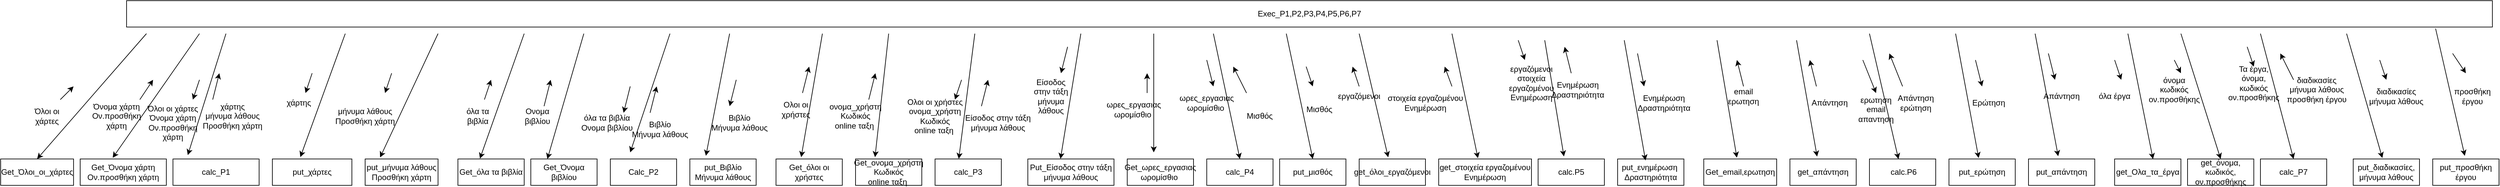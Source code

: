 <mxfile version="21.3.2" type="github">
  <diagram name="Σελίδα-1" id="3amP75kJeSOvBXIbC_eX">
    <mxGraphModel dx="857" dy="403" grid="1" gridSize="10" guides="1" tooltips="1" connect="1" arrows="1" fold="1" page="1" pageScale="1" pageWidth="3300" pageHeight="4681" math="0" shadow="0">
      <root>
        <mxCell id="0" />
        <mxCell id="1" parent="0" />
        <mxCell id="pmRhDcLN0mvBYwqN2G9U-1" value="Exec_P1,P2,P3,P4,P5,P6,P7" style="whiteSpace=wrap;html=1;align=center;" vertex="1" parent="1">
          <mxGeometry x="800" y="120" width="3570" height="40" as="geometry" />
        </mxCell>
        <mxCell id="pmRhDcLN0mvBYwqN2G9U-2" value="Get_Όλοι_οι_χάρτες" style="whiteSpace=wrap;html=1;align=center;" vertex="1" parent="1">
          <mxGeometry x="610" y="360" width="110" height="40" as="geometry" />
        </mxCell>
        <mxCell id="pmRhDcLN0mvBYwqN2G9U-3" value="" style="endArrow=classic;html=1;rounded=0;entryX=0.5;entryY=0;entryDx=0;entryDy=0;" edge="1" parent="1" target="pmRhDcLN0mvBYwqN2G9U-2">
          <mxGeometry width="50" height="50" relative="1" as="geometry">
            <mxPoint x="830" y="170" as="sourcePoint" />
            <mxPoint x="840" y="240" as="targetPoint" />
          </mxGeometry>
        </mxCell>
        <mxCell id="pmRhDcLN0mvBYwqN2G9U-4" value="Όλοι οι χάρτες" style="text;html=1;strokeColor=none;fillColor=none;align=center;verticalAlign=middle;whiteSpace=wrap;rounded=0;" vertex="1" parent="1">
          <mxGeometry x="650" y="280" width="60" height="30" as="geometry" />
        </mxCell>
        <mxCell id="pmRhDcLN0mvBYwqN2G9U-5" value="" style="endArrow=classic;html=1;rounded=0;" edge="1" parent="1">
          <mxGeometry width="50" height="50" relative="1" as="geometry">
            <mxPoint x="700" y="270" as="sourcePoint" />
            <mxPoint x="720" y="250" as="targetPoint" />
          </mxGeometry>
        </mxCell>
        <mxCell id="pmRhDcLN0mvBYwqN2G9U-6" value="Get_Όνομα χάρτη&lt;br&gt;Ον.προσθήκη χάρτη" style="whiteSpace=wrap;html=1;align=center;" vertex="1" parent="1">
          <mxGeometry x="730" y="360" width="130" height="40" as="geometry" />
        </mxCell>
        <mxCell id="pmRhDcLN0mvBYwqN2G9U-7" value="" style="endArrow=classic;html=1;rounded=0;entryX=0.377;entryY=-0.044;entryDx=0;entryDy=0;entryPerimeter=0;" edge="1" parent="1" target="pmRhDcLN0mvBYwqN2G9U-6">
          <mxGeometry width="50" height="50" relative="1" as="geometry">
            <mxPoint x="910" y="170" as="sourcePoint" />
            <mxPoint x="880" y="260" as="targetPoint" />
          </mxGeometry>
        </mxCell>
        <mxCell id="pmRhDcLN0mvBYwqN2G9U-8" value="" style="endArrow=classic;html=1;rounded=0;" edge="1" parent="1">
          <mxGeometry width="50" height="50" relative="1" as="geometry">
            <mxPoint x="820" y="270" as="sourcePoint" />
            <mxPoint x="840" y="240" as="targetPoint" />
          </mxGeometry>
        </mxCell>
        <mxCell id="pmRhDcLN0mvBYwqN2G9U-9" value="Όνομα χάρτη&lt;br&gt;Ον.προσθήκη χάρτη" style="text;html=1;strokeColor=none;fillColor=none;align=center;verticalAlign=middle;whiteSpace=wrap;rounded=0;" vertex="1" parent="1">
          <mxGeometry x="750" y="280" width="70" height="30" as="geometry" />
        </mxCell>
        <mxCell id="pmRhDcLN0mvBYwqN2G9U-10" value="calc_Ρ1" style="whiteSpace=wrap;html=1;align=center;" vertex="1" parent="1">
          <mxGeometry x="870" y="360" width="130" height="40" as="geometry" />
        </mxCell>
        <mxCell id="pmRhDcLN0mvBYwqN2G9U-11" value="" style="endArrow=classic;html=1;rounded=0;entryX=0.172;entryY=-0.148;entryDx=0;entryDy=0;entryPerimeter=0;" edge="1" parent="1" target="pmRhDcLN0mvBYwqN2G9U-10">
          <mxGeometry width="50" height="50" relative="1" as="geometry">
            <mxPoint x="950" y="170" as="sourcePoint" />
            <mxPoint x="980" y="260" as="targetPoint" />
          </mxGeometry>
        </mxCell>
        <mxCell id="pmRhDcLN0mvBYwqN2G9U-12" value="" style="endArrow=classic;html=1;rounded=0;" edge="1" parent="1">
          <mxGeometry width="50" height="50" relative="1" as="geometry">
            <mxPoint x="910" y="240" as="sourcePoint" />
            <mxPoint x="900" y="270" as="targetPoint" />
          </mxGeometry>
        </mxCell>
        <mxCell id="pmRhDcLN0mvBYwqN2G9U-13" value="Όλοι οι χάρτες&lt;br&gt;Όνομα χάρτη&lt;br&gt;Ον.προσθήκη χάρτη" style="text;html=1;strokeColor=none;fillColor=none;align=center;verticalAlign=middle;whiteSpace=wrap;rounded=0;" vertex="1" parent="1">
          <mxGeometry x="830" y="290" width="80" height="30" as="geometry" />
        </mxCell>
        <mxCell id="pmRhDcLN0mvBYwqN2G9U-15" value="" style="endArrow=classic;html=1;rounded=0;" edge="1" parent="1">
          <mxGeometry width="50" height="50" relative="1" as="geometry">
            <mxPoint x="930" y="270" as="sourcePoint" />
            <mxPoint x="940" y="230" as="targetPoint" />
          </mxGeometry>
        </mxCell>
        <mxCell id="pmRhDcLN0mvBYwqN2G9U-16" value="χάρτης&lt;br&gt;μήνυμα λάθους&lt;br&gt;Προσθήκη χάρτη" style="text;html=1;strokeColor=none;fillColor=none;align=center;verticalAlign=middle;whiteSpace=wrap;rounded=0;" vertex="1" parent="1">
          <mxGeometry x="910" y="280" width="100" height="30" as="geometry" />
        </mxCell>
        <mxCell id="pmRhDcLN0mvBYwqN2G9U-17" value="put_χάρτες" style="whiteSpace=wrap;html=1;align=center;" vertex="1" parent="1">
          <mxGeometry x="1020" y="360" width="120" height="40" as="geometry" />
        </mxCell>
        <mxCell id="pmRhDcLN0mvBYwqN2G9U-18" value="" style="endArrow=classic;html=1;rounded=0;entryX=0.352;entryY=-0.073;entryDx=0;entryDy=0;entryPerimeter=0;" edge="1" parent="1" target="pmRhDcLN0mvBYwqN2G9U-17">
          <mxGeometry width="50" height="50" relative="1" as="geometry">
            <mxPoint x="1130" y="170" as="sourcePoint" />
            <mxPoint x="1090" y="210" as="targetPoint" />
          </mxGeometry>
        </mxCell>
        <mxCell id="pmRhDcLN0mvBYwqN2G9U-19" value="" style="endArrow=classic;html=1;rounded=0;" edge="1" parent="1">
          <mxGeometry width="50" height="50" relative="1" as="geometry">
            <mxPoint x="1080" y="230" as="sourcePoint" />
            <mxPoint x="1070" y="260" as="targetPoint" />
          </mxGeometry>
        </mxCell>
        <mxCell id="pmRhDcLN0mvBYwqN2G9U-20" value="χάρτης" style="text;html=1;strokeColor=none;fillColor=none;align=center;verticalAlign=middle;whiteSpace=wrap;rounded=0;" vertex="1" parent="1">
          <mxGeometry x="1030" y="260" width="60" height="30" as="geometry" />
        </mxCell>
        <mxCell id="pmRhDcLN0mvBYwqN2G9U-21" value="" style="endArrow=classic;html=1;rounded=0;entryX=0.205;entryY=-0.058;entryDx=0;entryDy=0;entryPerimeter=0;" edge="1" parent="1" target="pmRhDcLN0mvBYwqN2G9U-22">
          <mxGeometry width="50" height="50" relative="1" as="geometry">
            <mxPoint x="1270" y="170" as="sourcePoint" />
            <mxPoint x="1170" y="350" as="targetPoint" />
          </mxGeometry>
        </mxCell>
        <mxCell id="pmRhDcLN0mvBYwqN2G9U-22" value="put_μήνυμα λάθους&lt;br&gt;Προσθήκη χάρτη" style="whiteSpace=wrap;html=1;align=center;" vertex="1" parent="1">
          <mxGeometry x="1160" y="360" width="110" height="40" as="geometry" />
        </mxCell>
        <mxCell id="pmRhDcLN0mvBYwqN2G9U-23" value="" style="endArrow=classic;html=1;rounded=0;" edge="1" parent="1">
          <mxGeometry width="50" height="50" relative="1" as="geometry">
            <mxPoint x="1200" y="230" as="sourcePoint" />
            <mxPoint x="1190" y="260" as="targetPoint" />
          </mxGeometry>
        </mxCell>
        <mxCell id="pmRhDcLN0mvBYwqN2G9U-24" value="μήνυμα λάθους&lt;br&gt;Προσθήκη χάρτη" style="text;html=1;strokeColor=none;fillColor=none;align=center;verticalAlign=middle;whiteSpace=wrap;rounded=0;" vertex="1" parent="1">
          <mxGeometry x="1110" y="280" width="100" height="30" as="geometry" />
        </mxCell>
        <mxCell id="pmRhDcLN0mvBYwqN2G9U-26" value="Get_όλα τα βιβλία" style="whiteSpace=wrap;html=1;align=center;" vertex="1" parent="1">
          <mxGeometry x="1300" y="360" width="100" height="40" as="geometry" />
        </mxCell>
        <mxCell id="pmRhDcLN0mvBYwqN2G9U-27" value="" style="endArrow=classic;html=1;rounded=0;entryX=0.332;entryY=-0.013;entryDx=0;entryDy=0;entryPerimeter=0;" edge="1" parent="1" target="pmRhDcLN0mvBYwqN2G9U-26">
          <mxGeometry width="50" height="50" relative="1" as="geometry">
            <mxPoint x="1400" y="170" as="sourcePoint" />
            <mxPoint x="1430" y="250" as="targetPoint" />
          </mxGeometry>
        </mxCell>
        <mxCell id="pmRhDcLN0mvBYwqN2G9U-28" value="" style="endArrow=classic;html=1;rounded=0;" edge="1" parent="1">
          <mxGeometry width="50" height="50" relative="1" as="geometry">
            <mxPoint x="1340" y="270" as="sourcePoint" />
            <mxPoint x="1350" y="240" as="targetPoint" />
          </mxGeometry>
        </mxCell>
        <mxCell id="pmRhDcLN0mvBYwqN2G9U-29" value="όλα τα βιβλία" style="text;html=1;strokeColor=none;fillColor=none;align=center;verticalAlign=middle;whiteSpace=wrap;rounded=0;" vertex="1" parent="1">
          <mxGeometry x="1300" y="280" width="60" height="30" as="geometry" />
        </mxCell>
        <mxCell id="pmRhDcLN0mvBYwqN2G9U-30" value="Get_Όνομα βιβλίου" style="whiteSpace=wrap;html=1;align=center;" vertex="1" parent="1">
          <mxGeometry x="1410" y="360" width="100" height="40" as="geometry" />
        </mxCell>
        <mxCell id="pmRhDcLN0mvBYwqN2G9U-31" value="" style="endArrow=classic;html=1;rounded=0;entryX=0.25;entryY=0;entryDx=0;entryDy=0;" edge="1" parent="1" target="pmRhDcLN0mvBYwqN2G9U-30">
          <mxGeometry width="50" height="50" relative="1" as="geometry">
            <mxPoint x="1490" y="170" as="sourcePoint" />
            <mxPoint x="1450" y="240" as="targetPoint" />
          </mxGeometry>
        </mxCell>
        <mxCell id="pmRhDcLN0mvBYwqN2G9U-33" value="" style="endArrow=classic;html=1;rounded=0;" edge="1" parent="1">
          <mxGeometry width="50" height="50" relative="1" as="geometry">
            <mxPoint x="1430" y="280" as="sourcePoint" />
            <mxPoint x="1440" y="240" as="targetPoint" />
          </mxGeometry>
        </mxCell>
        <mxCell id="pmRhDcLN0mvBYwqN2G9U-34" value="Ονομα βιβλίου" style="text;html=1;strokeColor=none;fillColor=none;align=center;verticalAlign=middle;whiteSpace=wrap;rounded=0;" vertex="1" parent="1">
          <mxGeometry x="1390" y="280" width="60" height="30" as="geometry" />
        </mxCell>
        <mxCell id="pmRhDcLN0mvBYwqN2G9U-35" value="Calc_Ρ2" style="whiteSpace=wrap;html=1;align=center;" vertex="1" parent="1">
          <mxGeometry x="1530" y="360" width="100" height="40" as="geometry" />
        </mxCell>
        <mxCell id="pmRhDcLN0mvBYwqN2G9U-36" value="" style="endArrow=classic;html=1;rounded=0;" edge="1" parent="1">
          <mxGeometry width="50" height="50" relative="1" as="geometry">
            <mxPoint x="1620" y="170" as="sourcePoint" />
            <mxPoint x="1560" y="350" as="targetPoint" />
            <Array as="points" />
          </mxGeometry>
        </mxCell>
        <mxCell id="pmRhDcLN0mvBYwqN2G9U-37" value="" style="endArrow=classic;html=1;rounded=0;" edge="1" parent="1">
          <mxGeometry width="50" height="50" relative="1" as="geometry">
            <mxPoint x="1560" y="250" as="sourcePoint" />
            <mxPoint x="1550" y="290" as="targetPoint" />
          </mxGeometry>
        </mxCell>
        <mxCell id="pmRhDcLN0mvBYwqN2G9U-38" value="όλα τα βιβλία&lt;br&gt;Ονομα βιβλίου" style="text;html=1;strokeColor=none;fillColor=none;align=center;verticalAlign=middle;whiteSpace=wrap;rounded=0;" vertex="1" parent="1">
          <mxGeometry x="1480" y="290" width="90" height="30" as="geometry" />
        </mxCell>
        <mxCell id="pmRhDcLN0mvBYwqN2G9U-39" value="" style="endArrow=classic;html=1;rounded=0;" edge="1" parent="1">
          <mxGeometry width="50" height="50" relative="1" as="geometry">
            <mxPoint x="1590" y="290" as="sourcePoint" />
            <mxPoint x="1600" y="250" as="targetPoint" />
          </mxGeometry>
        </mxCell>
        <mxCell id="pmRhDcLN0mvBYwqN2G9U-40" value="Βιβλίο&lt;br&gt;Μήνυμα λάθους" style="text;html=1;strokeColor=none;fillColor=none;align=center;verticalAlign=middle;whiteSpace=wrap;rounded=0;" vertex="1" parent="1">
          <mxGeometry x="1560" y="300" width="90" height="30" as="geometry" />
        </mxCell>
        <mxCell id="pmRhDcLN0mvBYwqN2G9U-42" value="put_Βιβλίο&lt;br&gt;Μήνυμα λάθους" style="whiteSpace=wrap;html=1;align=center;" vertex="1" parent="1">
          <mxGeometry x="1650" y="360" width="100" height="40" as="geometry" />
        </mxCell>
        <mxCell id="pmRhDcLN0mvBYwqN2G9U-43" value="" style="endArrow=classic;html=1;rounded=0;entryX=0.242;entryY=-0.121;entryDx=0;entryDy=0;entryPerimeter=0;" edge="1" parent="1" target="pmRhDcLN0mvBYwqN2G9U-42">
          <mxGeometry width="50" height="50" relative="1" as="geometry">
            <mxPoint x="1710" y="170" as="sourcePoint" />
            <mxPoint x="1730" y="250" as="targetPoint" />
          </mxGeometry>
        </mxCell>
        <mxCell id="pmRhDcLN0mvBYwqN2G9U-44" value="" style="endArrow=classic;html=1;rounded=0;" edge="1" parent="1">
          <mxGeometry width="50" height="50" relative="1" as="geometry">
            <mxPoint x="1720" y="240" as="sourcePoint" />
            <mxPoint x="1710" y="280" as="targetPoint" />
          </mxGeometry>
        </mxCell>
        <mxCell id="pmRhDcLN0mvBYwqN2G9U-45" value="Βιβλίο&lt;br&gt;Μήνυμα λάθους" style="text;html=1;strokeColor=none;fillColor=none;align=center;verticalAlign=middle;whiteSpace=wrap;rounded=0;" vertex="1" parent="1">
          <mxGeometry x="1680" y="290" width="90" height="30" as="geometry" />
        </mxCell>
        <mxCell id="pmRhDcLN0mvBYwqN2G9U-46" value="Get_όλοι οι χρήστες" style="whiteSpace=wrap;html=1;align=center;" vertex="1" parent="1">
          <mxGeometry x="1780" y="360" width="100" height="40" as="geometry" />
        </mxCell>
        <mxCell id="pmRhDcLN0mvBYwqN2G9U-47" value="" style="endArrow=classic;html=1;rounded=0;entryX=0.38;entryY=-0.07;entryDx=0;entryDy=0;entryPerimeter=0;" edge="1" parent="1" target="pmRhDcLN0mvBYwqN2G9U-46">
          <mxGeometry width="50" height="50" relative="1" as="geometry">
            <mxPoint x="1850" y="170" as="sourcePoint" />
            <mxPoint x="1850" y="270" as="targetPoint" />
          </mxGeometry>
        </mxCell>
        <mxCell id="pmRhDcLN0mvBYwqN2G9U-48" value="" style="endArrow=classic;html=1;rounded=0;" edge="1" parent="1">
          <mxGeometry width="50" height="50" relative="1" as="geometry">
            <mxPoint x="1820" y="260" as="sourcePoint" />
            <mxPoint x="1830" y="220" as="targetPoint" />
          </mxGeometry>
        </mxCell>
        <mxCell id="pmRhDcLN0mvBYwqN2G9U-49" value="Ολοι οι χρήστες" style="text;html=1;strokeColor=none;fillColor=none;align=center;verticalAlign=middle;whiteSpace=wrap;rounded=0;" vertex="1" parent="1">
          <mxGeometry x="1780" y="270" width="60" height="30" as="geometry" />
        </mxCell>
        <mxCell id="pmRhDcLN0mvBYwqN2G9U-50" value="Get_ονομα_χρήστη&lt;br&gt;Κωδικός&lt;br&gt;online ταξη&amp;nbsp;" style="whiteSpace=wrap;html=1;align=center;" vertex="1" parent="1">
          <mxGeometry x="1900" y="360" width="100" height="40" as="geometry" />
        </mxCell>
        <mxCell id="pmRhDcLN0mvBYwqN2G9U-51" value="" style="endArrow=classic;html=1;rounded=0;entryX=0.294;entryY=-0.07;entryDx=0;entryDy=0;entryPerimeter=0;" edge="1" parent="1" target="pmRhDcLN0mvBYwqN2G9U-50">
          <mxGeometry width="50" height="50" relative="1" as="geometry">
            <mxPoint x="1950" y="170" as="sourcePoint" />
            <mxPoint x="1940" y="250" as="targetPoint" />
          </mxGeometry>
        </mxCell>
        <mxCell id="pmRhDcLN0mvBYwqN2G9U-52" value="" style="endArrow=classic;html=1;rounded=0;" edge="1" parent="1">
          <mxGeometry width="50" height="50" relative="1" as="geometry">
            <mxPoint x="1920" y="270" as="sourcePoint" />
            <mxPoint x="1930" y="230" as="targetPoint" />
          </mxGeometry>
        </mxCell>
        <mxCell id="pmRhDcLN0mvBYwqN2G9U-53" value="ονομα_χρήστη&lt;br&gt;Κωδικός&lt;br&gt;online ταξη&amp;nbsp;" style="text;html=1;strokeColor=none;fillColor=none;align=center;verticalAlign=middle;whiteSpace=wrap;rounded=0;" vertex="1" parent="1">
          <mxGeometry x="1845" y="280" width="110" height="30" as="geometry" />
        </mxCell>
        <mxCell id="pmRhDcLN0mvBYwqN2G9U-54" value="calc_P3" style="whiteSpace=wrap;html=1;align=center;" vertex="1" parent="1">
          <mxGeometry x="2020" y="360" width="100" height="40" as="geometry" />
        </mxCell>
        <mxCell id="pmRhDcLN0mvBYwqN2G9U-55" value="" style="endArrow=classic;html=1;rounded=0;entryX=0.358;entryY=-0.005;entryDx=0;entryDy=0;entryPerimeter=0;" edge="1" parent="1" target="pmRhDcLN0mvBYwqN2G9U-54">
          <mxGeometry width="50" height="50" relative="1" as="geometry">
            <mxPoint x="2080" y="170" as="sourcePoint" />
            <mxPoint x="2060" y="260" as="targetPoint" />
          </mxGeometry>
        </mxCell>
        <mxCell id="pmRhDcLN0mvBYwqN2G9U-56" value="" style="endArrow=classic;html=1;rounded=0;" edge="1" parent="1">
          <mxGeometry width="50" height="50" relative="1" as="geometry">
            <mxPoint x="2060" y="240" as="sourcePoint" />
            <mxPoint x="2050" y="270" as="targetPoint" />
          </mxGeometry>
        </mxCell>
        <mxCell id="pmRhDcLN0mvBYwqN2G9U-57" value="Ολοι οι χρήστες&lt;br&gt;ονομα_χρήστη&lt;br&gt;Κωδικός&lt;br&gt;online ταξη&amp;nbsp;" style="text;html=1;strokeColor=none;fillColor=none;align=center;verticalAlign=middle;whiteSpace=wrap;rounded=0;" vertex="1" parent="1">
          <mxGeometry x="1970" y="280" width="100" height="30" as="geometry" />
        </mxCell>
        <mxCell id="pmRhDcLN0mvBYwqN2G9U-59" value="" style="endArrow=classic;html=1;rounded=0;" edge="1" parent="1">
          <mxGeometry width="50" height="50" relative="1" as="geometry">
            <mxPoint x="2090" y="280" as="sourcePoint" />
            <mxPoint x="2100" y="240" as="targetPoint" />
          </mxGeometry>
        </mxCell>
        <mxCell id="pmRhDcLN0mvBYwqN2G9U-60" value="Είσοδος στην τάξη&lt;br&gt;μήνυμα λάθους" style="text;html=1;strokeColor=none;fillColor=none;align=center;verticalAlign=middle;whiteSpace=wrap;rounded=0;" vertex="1" parent="1">
          <mxGeometry x="2060" y="290" width="110" height="30" as="geometry" />
        </mxCell>
        <mxCell id="pmRhDcLN0mvBYwqN2G9U-61" value="Put_Είσοδος στην τάξη&lt;br&gt;μήνυμα λάθους" style="whiteSpace=wrap;html=1;align=center;" vertex="1" parent="1">
          <mxGeometry x="2160" y="360" width="130" height="40" as="geometry" />
        </mxCell>
        <mxCell id="pmRhDcLN0mvBYwqN2G9U-62" value="" style="endArrow=classic;html=1;rounded=0;entryX=0.379;entryY=-0.005;entryDx=0;entryDy=0;entryPerimeter=0;" edge="1" parent="1" target="pmRhDcLN0mvBYwqN2G9U-61">
          <mxGeometry width="50" height="50" relative="1" as="geometry">
            <mxPoint x="2240" y="170" as="sourcePoint" />
            <mxPoint x="2230" y="260" as="targetPoint" />
          </mxGeometry>
        </mxCell>
        <mxCell id="pmRhDcLN0mvBYwqN2G9U-63" value="" style="endArrow=classic;html=1;rounded=0;" edge="1" parent="1">
          <mxGeometry width="50" height="50" relative="1" as="geometry">
            <mxPoint x="2220" y="190" as="sourcePoint" />
            <mxPoint x="2210" y="230" as="targetPoint" />
          </mxGeometry>
        </mxCell>
        <mxCell id="pmRhDcLN0mvBYwqN2G9U-64" value="Είσοδος στην τάξη&lt;br&gt;μήνυμα λάθους" style="text;html=1;strokeColor=none;fillColor=none;align=center;verticalAlign=middle;whiteSpace=wrap;rounded=0;" vertex="1" parent="1">
          <mxGeometry x="2160" y="250" width="70" height="30" as="geometry" />
        </mxCell>
        <mxCell id="pmRhDcLN0mvBYwqN2G9U-65" value="Get_ωρες_εργασιας&lt;br&gt;ωρομίσθιο&amp;nbsp;" style="whiteSpace=wrap;html=1;align=center;" vertex="1" parent="1">
          <mxGeometry x="2310" y="360" width="100" height="40" as="geometry" />
        </mxCell>
        <mxCell id="pmRhDcLN0mvBYwqN2G9U-66" value="" style="endArrow=classic;html=1;rounded=0;" edge="1" parent="1">
          <mxGeometry width="50" height="50" relative="1" as="geometry">
            <mxPoint x="2350" y="170" as="sourcePoint" />
            <mxPoint x="2350" y="350" as="targetPoint" />
          </mxGeometry>
        </mxCell>
        <mxCell id="pmRhDcLN0mvBYwqN2G9U-67" value="" style="endArrow=classic;html=1;rounded=0;" edge="1" parent="1">
          <mxGeometry width="50" height="50" relative="1" as="geometry">
            <mxPoint x="2340" y="260" as="sourcePoint" />
            <mxPoint x="2340" y="230" as="targetPoint" />
          </mxGeometry>
        </mxCell>
        <mxCell id="pmRhDcLN0mvBYwqN2G9U-68" value="ωρες_εργασιας&lt;br&gt;ωρομίσθιο&amp;nbsp;" style="text;html=1;strokeColor=none;fillColor=none;align=center;verticalAlign=middle;whiteSpace=wrap;rounded=0;" vertex="1" parent="1">
          <mxGeometry x="2290" y="270" width="60" height="30" as="geometry" />
        </mxCell>
        <mxCell id="pmRhDcLN0mvBYwqN2G9U-69" value="calc_P4" style="whiteSpace=wrap;html=1;align=center;" vertex="1" parent="1">
          <mxGeometry x="2430" y="360" width="100" height="40" as="geometry" />
        </mxCell>
        <mxCell id="pmRhDcLN0mvBYwqN2G9U-70" value="" style="endArrow=classic;html=1;rounded=0;entryX=0.5;entryY=0;entryDx=0;entryDy=0;" edge="1" parent="1" target="pmRhDcLN0mvBYwqN2G9U-69">
          <mxGeometry width="50" height="50" relative="1" as="geometry">
            <mxPoint x="2440" y="170" as="sourcePoint" />
            <mxPoint x="2470" y="230" as="targetPoint" />
          </mxGeometry>
        </mxCell>
        <mxCell id="pmRhDcLN0mvBYwqN2G9U-71" value="" style="endArrow=classic;html=1;rounded=0;" edge="1" parent="1">
          <mxGeometry width="50" height="50" relative="1" as="geometry">
            <mxPoint x="2430" y="210" as="sourcePoint" />
            <mxPoint x="2440" y="250" as="targetPoint" />
          </mxGeometry>
        </mxCell>
        <mxCell id="pmRhDcLN0mvBYwqN2G9U-72" value="ωρες_εργασιας&lt;br&gt;ωρομίσθιο&amp;nbsp;" style="text;html=1;strokeColor=none;fillColor=none;align=center;verticalAlign=middle;whiteSpace=wrap;rounded=0;" vertex="1" parent="1">
          <mxGeometry x="2400" y="260" width="60" height="30" as="geometry" />
        </mxCell>
        <mxCell id="pmRhDcLN0mvBYwqN2G9U-73" value="" style="endArrow=classic;html=1;rounded=0;" edge="1" parent="1">
          <mxGeometry width="50" height="50" relative="1" as="geometry">
            <mxPoint x="2490" y="260" as="sourcePoint" />
            <mxPoint x="2470" y="220" as="targetPoint" />
          </mxGeometry>
        </mxCell>
        <mxCell id="pmRhDcLN0mvBYwqN2G9U-74" value="Μισθός" style="text;html=1;strokeColor=none;fillColor=none;align=center;verticalAlign=middle;whiteSpace=wrap;rounded=0;" vertex="1" parent="1">
          <mxGeometry x="2480" y="280" width="60" height="30" as="geometry" />
        </mxCell>
        <mxCell id="pmRhDcLN0mvBYwqN2G9U-75" value="put_μισθός" style="whiteSpace=wrap;html=1;align=center;" vertex="1" parent="1">
          <mxGeometry x="2540" y="360" width="100" height="40" as="geometry" />
        </mxCell>
        <mxCell id="pmRhDcLN0mvBYwqN2G9U-76" value="" style="endArrow=classic;html=1;rounded=0;entryX=0.5;entryY=0;entryDx=0;entryDy=0;" edge="1" parent="1" target="pmRhDcLN0mvBYwqN2G9U-75">
          <mxGeometry width="50" height="50" relative="1" as="geometry">
            <mxPoint x="2550" y="170" as="sourcePoint" />
            <mxPoint x="2610" y="270" as="targetPoint" />
          </mxGeometry>
        </mxCell>
        <mxCell id="pmRhDcLN0mvBYwqN2G9U-77" value="" style="endArrow=classic;html=1;rounded=0;" edge="1" parent="1">
          <mxGeometry width="50" height="50" relative="1" as="geometry">
            <mxPoint x="2580" y="220" as="sourcePoint" />
            <mxPoint x="2590" y="250" as="targetPoint" />
          </mxGeometry>
        </mxCell>
        <mxCell id="pmRhDcLN0mvBYwqN2G9U-80" value="Μισθός" style="text;html=1;strokeColor=none;fillColor=none;align=center;verticalAlign=middle;whiteSpace=wrap;rounded=0;" vertex="1" parent="1">
          <mxGeometry x="2570" y="270" width="60" height="30" as="geometry" />
        </mxCell>
        <mxCell id="pmRhDcLN0mvBYwqN2G9U-81" value="get_όλοι_εργαζόμενοι&lt;br&gt;" style="whiteSpace=wrap;html=1;align=center;" vertex="1" parent="1">
          <mxGeometry x="2660" y="360" width="100" height="40" as="geometry" />
        </mxCell>
        <mxCell id="pmRhDcLN0mvBYwqN2G9U-82" value="" style="endArrow=classic;html=1;rounded=0;entryX=0.438;entryY=-0.064;entryDx=0;entryDy=0;entryPerimeter=0;" edge="1" parent="1" target="pmRhDcLN0mvBYwqN2G9U-81">
          <mxGeometry width="50" height="50" relative="1" as="geometry">
            <mxPoint x="2660" y="170" as="sourcePoint" />
            <mxPoint x="2740" y="270" as="targetPoint" />
          </mxGeometry>
        </mxCell>
        <mxCell id="pmRhDcLN0mvBYwqN2G9U-83" value="" style="endArrow=classic;html=1;rounded=0;" edge="1" parent="1">
          <mxGeometry width="50" height="50" relative="1" as="geometry">
            <mxPoint x="2660" y="250" as="sourcePoint" />
            <mxPoint x="2650" y="220" as="targetPoint" />
          </mxGeometry>
        </mxCell>
        <mxCell id="pmRhDcLN0mvBYwqN2G9U-84" value="εργαζόμενοι" style="text;html=1;strokeColor=none;fillColor=none;align=center;verticalAlign=middle;whiteSpace=wrap;rounded=0;" vertex="1" parent="1">
          <mxGeometry x="2630" y="250" width="60" height="30" as="geometry" />
        </mxCell>
        <mxCell id="pmRhDcLN0mvBYwqN2G9U-85" value="get_στοιχεία εργαζομένου&lt;br&gt;Ενημέρωση" style="whiteSpace=wrap;html=1;align=center;" vertex="1" parent="1">
          <mxGeometry x="2780" y="360" width="140" height="40" as="geometry" />
        </mxCell>
        <mxCell id="pmRhDcLN0mvBYwqN2G9U-86" value="" style="endArrow=classic;html=1;rounded=0;entryX=0.423;entryY=-0.03;entryDx=0;entryDy=0;entryPerimeter=0;" edge="1" parent="1" target="pmRhDcLN0mvBYwqN2G9U-85">
          <mxGeometry width="50" height="50" relative="1" as="geometry">
            <mxPoint x="2800" y="170" as="sourcePoint" />
            <mxPoint x="2840" y="250" as="targetPoint" />
          </mxGeometry>
        </mxCell>
        <mxCell id="pmRhDcLN0mvBYwqN2G9U-87" value="" style="endArrow=classic;html=1;rounded=0;" edge="1" parent="1">
          <mxGeometry width="50" height="50" relative="1" as="geometry">
            <mxPoint x="2800" y="250" as="sourcePoint" />
            <mxPoint x="2789" y="220" as="targetPoint" />
          </mxGeometry>
        </mxCell>
        <mxCell id="pmRhDcLN0mvBYwqN2G9U-89" value="στοιχεία εργαζομένου&lt;br&gt;Ενημέρωση" style="text;html=1;strokeColor=none;fillColor=none;align=center;verticalAlign=middle;whiteSpace=wrap;rounded=0;" vertex="1" parent="1">
          <mxGeometry x="2700" y="260" width="120" height="30" as="geometry" />
        </mxCell>
        <mxCell id="pmRhDcLN0mvBYwqN2G9U-90" value="calc.P5" style="whiteSpace=wrap;html=1;align=center;" vertex="1" parent="1">
          <mxGeometry x="2930" y="360" width="100" height="40" as="geometry" />
        </mxCell>
        <mxCell id="pmRhDcLN0mvBYwqN2G9U-91" value="" style="endArrow=classic;html=1;rounded=0;entryX=0.39;entryY=-0.096;entryDx=0;entryDy=0;entryPerimeter=0;" edge="1" parent="1" target="pmRhDcLN0mvBYwqN2G9U-90">
          <mxGeometry width="50" height="50" relative="1" as="geometry">
            <mxPoint x="2940" y="180" as="sourcePoint" />
            <mxPoint x="2970" y="260" as="targetPoint" />
          </mxGeometry>
        </mxCell>
        <mxCell id="pmRhDcLN0mvBYwqN2G9U-92" value="εργαζόμενοι&lt;br&gt;στοιχεία εργαζομένου&lt;br&gt;Ενημέρωση" style="text;html=1;strokeColor=none;fillColor=none;align=center;verticalAlign=middle;whiteSpace=wrap;rounded=0;" vertex="1" parent="1">
          <mxGeometry x="2890" y="230" width="60" height="30" as="geometry" />
        </mxCell>
        <mxCell id="pmRhDcLN0mvBYwqN2G9U-93" value="" style="endArrow=classic;html=1;rounded=0;" edge="1" parent="1">
          <mxGeometry width="50" height="50" relative="1" as="geometry">
            <mxPoint x="2900" y="180" as="sourcePoint" />
            <mxPoint x="2910" y="210" as="targetPoint" />
          </mxGeometry>
        </mxCell>
        <mxCell id="pmRhDcLN0mvBYwqN2G9U-94" value="" style="endArrow=classic;html=1;rounded=0;" edge="1" parent="1">
          <mxGeometry width="50" height="50" relative="1" as="geometry">
            <mxPoint x="2980" y="230" as="sourcePoint" />
            <mxPoint x="2970" y="190" as="targetPoint" />
          </mxGeometry>
        </mxCell>
        <mxCell id="pmRhDcLN0mvBYwqN2G9U-95" value="Ενημέρωση&lt;br&gt;Δραστηριότητα" style="text;html=1;strokeColor=none;fillColor=none;align=center;verticalAlign=middle;whiteSpace=wrap;rounded=0;" vertex="1" parent="1">
          <mxGeometry x="2960" y="240" width="60" height="30" as="geometry" />
        </mxCell>
        <mxCell id="pmRhDcLN0mvBYwqN2G9U-96" value="put_ενημέρωση&amp;nbsp;&lt;br&gt;Δραστηριότητα" style="whiteSpace=wrap;html=1;align=center;" vertex="1" parent="1">
          <mxGeometry x="3050" y="360" width="100" height="40" as="geometry" />
        </mxCell>
        <mxCell id="pmRhDcLN0mvBYwqN2G9U-97" value="" style="endArrow=classic;html=1;rounded=0;entryX=0.421;entryY=0.057;entryDx=0;entryDy=0;entryPerimeter=0;" edge="1" parent="1" target="pmRhDcLN0mvBYwqN2G9U-96">
          <mxGeometry width="50" height="50" relative="1" as="geometry">
            <mxPoint x="3060" y="180" as="sourcePoint" />
            <mxPoint x="3120" y="280" as="targetPoint" />
          </mxGeometry>
        </mxCell>
        <mxCell id="pmRhDcLN0mvBYwqN2G9U-98" value="" style="endArrow=classic;html=1;rounded=0;" edge="1" parent="1">
          <mxGeometry width="50" height="50" relative="1" as="geometry">
            <mxPoint x="3080" y="200" as="sourcePoint" />
            <mxPoint x="3090" y="250" as="targetPoint" />
          </mxGeometry>
        </mxCell>
        <mxCell id="pmRhDcLN0mvBYwqN2G9U-99" value="Ενημέρωση&lt;br&gt;Δραστηριότητα" style="text;html=1;strokeColor=none;fillColor=none;align=center;verticalAlign=middle;whiteSpace=wrap;rounded=0;" vertex="1" parent="1">
          <mxGeometry x="3090" y="260" width="60" height="30" as="geometry" />
        </mxCell>
        <mxCell id="pmRhDcLN0mvBYwqN2G9U-100" value="Get_email,ερωτηση" style="whiteSpace=wrap;html=1;align=center;" vertex="1" parent="1">
          <mxGeometry x="3180" y="360" width="110" height="40" as="geometry" />
        </mxCell>
        <mxCell id="pmRhDcLN0mvBYwqN2G9U-101" value="" style="endArrow=classic;html=1;rounded=0;entryX=0.454;entryY=-0.05;entryDx=0;entryDy=0;entryPerimeter=0;" edge="1" parent="1" target="pmRhDcLN0mvBYwqN2G9U-100">
          <mxGeometry width="50" height="50" relative="1" as="geometry">
            <mxPoint x="3200" y="180" as="sourcePoint" />
            <mxPoint x="3270" y="270" as="targetPoint" />
          </mxGeometry>
        </mxCell>
        <mxCell id="pmRhDcLN0mvBYwqN2G9U-102" value="" style="endArrow=classic;html=1;rounded=0;exitX=0.5;exitY=0;exitDx=0;exitDy=0;" edge="1" parent="1" source="pmRhDcLN0mvBYwqN2G9U-103">
          <mxGeometry width="50" height="50" relative="1" as="geometry">
            <mxPoint x="3260" y="230" as="sourcePoint" />
            <mxPoint x="3230" y="210" as="targetPoint" />
          </mxGeometry>
        </mxCell>
        <mxCell id="pmRhDcLN0mvBYwqN2G9U-103" value="email&lt;br&gt;ερωτηση" style="text;html=1;strokeColor=none;fillColor=none;align=center;verticalAlign=middle;whiteSpace=wrap;rounded=0;" vertex="1" parent="1">
          <mxGeometry x="3210" y="250" width="60" height="30" as="geometry" />
        </mxCell>
        <mxCell id="pmRhDcLN0mvBYwqN2G9U-104" value="get_απάντηση" style="whiteSpace=wrap;html=1;align=center;" vertex="1" parent="1">
          <mxGeometry x="3310" y="360" width="100" height="40" as="geometry" />
        </mxCell>
        <mxCell id="pmRhDcLN0mvBYwqN2G9U-105" value="" style="endArrow=classic;html=1;rounded=0;entryX=0.41;entryY=-0.091;entryDx=0;entryDy=0;entryPerimeter=0;" edge="1" parent="1" target="pmRhDcLN0mvBYwqN2G9U-104">
          <mxGeometry width="50" height="50" relative="1" as="geometry">
            <mxPoint x="3320" y="180" as="sourcePoint" />
            <mxPoint x="3370" y="290" as="targetPoint" />
          </mxGeometry>
        </mxCell>
        <mxCell id="pmRhDcLN0mvBYwqN2G9U-106" value="" style="endArrow=classic;html=1;rounded=0;" edge="1" parent="1">
          <mxGeometry width="50" height="50" relative="1" as="geometry">
            <mxPoint x="3350" y="250" as="sourcePoint" />
            <mxPoint x="3340" y="210" as="targetPoint" />
          </mxGeometry>
        </mxCell>
        <mxCell id="pmRhDcLN0mvBYwqN2G9U-107" value="Απάντηση" style="text;html=1;strokeColor=none;fillColor=none;align=center;verticalAlign=middle;whiteSpace=wrap;rounded=0;" vertex="1" parent="1">
          <mxGeometry x="3340" y="260" width="60" height="30" as="geometry" />
        </mxCell>
        <mxCell id="pmRhDcLN0mvBYwqN2G9U-108" value="&amp;nbsp;calc.Ρ6" style="whiteSpace=wrap;html=1;align=center;" vertex="1" parent="1">
          <mxGeometry x="3430" y="360" width="100" height="40" as="geometry" />
        </mxCell>
        <mxCell id="pmRhDcLN0mvBYwqN2G9U-109" value="" style="endArrow=classic;html=1;rounded=0;entryX=0.438;entryY=0.005;entryDx=0;entryDy=0;entryPerimeter=0;" edge="1" parent="1" target="pmRhDcLN0mvBYwqN2G9U-108">
          <mxGeometry width="50" height="50" relative="1" as="geometry">
            <mxPoint x="3430" y="170" as="sourcePoint" />
            <mxPoint x="3460" y="250" as="targetPoint" />
          </mxGeometry>
        </mxCell>
        <mxCell id="pmRhDcLN0mvBYwqN2G9U-110" value="" style="endArrow=classic;html=1;rounded=0;" edge="1" parent="1">
          <mxGeometry width="50" height="50" relative="1" as="geometry">
            <mxPoint x="3420" y="210" as="sourcePoint" />
            <mxPoint x="3440" y="260" as="targetPoint" />
          </mxGeometry>
        </mxCell>
        <mxCell id="pmRhDcLN0mvBYwqN2G9U-111" value="ερωτηση&lt;br&gt;email&lt;br&gt;απαντηση" style="text;html=1;strokeColor=none;fillColor=none;align=center;verticalAlign=middle;whiteSpace=wrap;rounded=0;" vertex="1" parent="1">
          <mxGeometry x="3410" y="270" width="60" height="30" as="geometry" />
        </mxCell>
        <mxCell id="pmRhDcLN0mvBYwqN2G9U-112" value="" style="endArrow=classic;html=1;rounded=0;" edge="1" parent="1">
          <mxGeometry width="50" height="50" relative="1" as="geometry">
            <mxPoint x="3480" y="250" as="sourcePoint" />
            <mxPoint x="3460" y="200" as="targetPoint" />
          </mxGeometry>
        </mxCell>
        <mxCell id="pmRhDcLN0mvBYwqN2G9U-113" value="Απάντηση&lt;br&gt;ερώτηση" style="text;html=1;strokeColor=none;fillColor=none;align=center;verticalAlign=middle;whiteSpace=wrap;rounded=0;" vertex="1" parent="1">
          <mxGeometry x="3470" y="260" width="60" height="30" as="geometry" />
        </mxCell>
        <mxCell id="pmRhDcLN0mvBYwqN2G9U-114" value="put_ερώτηση" style="whiteSpace=wrap;html=1;align=center;" vertex="1" parent="1">
          <mxGeometry x="3550" y="360" width="100" height="40" as="geometry" />
        </mxCell>
        <mxCell id="pmRhDcLN0mvBYwqN2G9U-115" value="" style="endArrow=classic;html=1;rounded=0;entryX=0.448;entryY=-0.036;entryDx=0;entryDy=0;entryPerimeter=0;" edge="1" parent="1" target="pmRhDcLN0mvBYwqN2G9U-114">
          <mxGeometry width="50" height="50" relative="1" as="geometry">
            <mxPoint x="3560" y="170" as="sourcePoint" />
            <mxPoint x="3600" y="250" as="targetPoint" />
          </mxGeometry>
        </mxCell>
        <mxCell id="pmRhDcLN0mvBYwqN2G9U-116" value="" style="endArrow=classic;html=1;rounded=0;" edge="1" parent="1">
          <mxGeometry width="50" height="50" relative="1" as="geometry">
            <mxPoint x="3590" y="210" as="sourcePoint" />
            <mxPoint x="3600" y="250" as="targetPoint" />
          </mxGeometry>
        </mxCell>
        <mxCell id="pmRhDcLN0mvBYwqN2G9U-117" value="Ερώτηση" style="text;html=1;strokeColor=none;fillColor=none;align=center;verticalAlign=middle;whiteSpace=wrap;rounded=0;" vertex="1" parent="1">
          <mxGeometry x="3580" y="260" width="60" height="30" as="geometry" />
        </mxCell>
        <mxCell id="pmRhDcLN0mvBYwqN2G9U-119" value="put_απάντηση" style="whiteSpace=wrap;html=1;align=center;" vertex="1" parent="1">
          <mxGeometry x="3670" y="360" width="100" height="40" as="geometry" />
        </mxCell>
        <mxCell id="pmRhDcLN0mvBYwqN2G9U-120" value="" style="endArrow=classic;html=1;rounded=0;entryX=0.448;entryY=-0.105;entryDx=0;entryDy=0;entryPerimeter=0;" edge="1" parent="1" target="pmRhDcLN0mvBYwqN2G9U-119">
          <mxGeometry width="50" height="50" relative="1" as="geometry">
            <mxPoint x="3680" y="170" as="sourcePoint" />
            <mxPoint x="3750" y="220" as="targetPoint" />
          </mxGeometry>
        </mxCell>
        <mxCell id="pmRhDcLN0mvBYwqN2G9U-121" value="" style="endArrow=classic;html=1;rounded=0;" edge="1" parent="1">
          <mxGeometry width="50" height="50" relative="1" as="geometry">
            <mxPoint x="3700" y="200" as="sourcePoint" />
            <mxPoint x="3710" y="240" as="targetPoint" />
          </mxGeometry>
        </mxCell>
        <mxCell id="pmRhDcLN0mvBYwqN2G9U-122" value="Απάντηση" style="text;html=1;strokeColor=none;fillColor=none;align=center;verticalAlign=middle;whiteSpace=wrap;rounded=0;" vertex="1" parent="1">
          <mxGeometry x="3690" y="250" width="60" height="30" as="geometry" />
        </mxCell>
        <mxCell id="pmRhDcLN0mvBYwqN2G9U-123" value="get_Ολα_τα_έργα" style="whiteSpace=wrap;html=1;align=center;" vertex="1" parent="1">
          <mxGeometry x="3800" y="360" width="100" height="40" as="geometry" />
        </mxCell>
        <mxCell id="pmRhDcLN0mvBYwqN2G9U-124" value="" style="endArrow=classic;html=1;rounded=0;entryX=0.579;entryY=0.005;entryDx=0;entryDy=0;entryPerimeter=0;" edge="1" parent="1" target="pmRhDcLN0mvBYwqN2G9U-123">
          <mxGeometry width="50" height="50" relative="1" as="geometry">
            <mxPoint x="3820" y="170" as="sourcePoint" />
            <mxPoint x="3820" y="260" as="targetPoint" />
          </mxGeometry>
        </mxCell>
        <mxCell id="pmRhDcLN0mvBYwqN2G9U-125" value="όλα έργα" style="text;html=1;strokeColor=none;fillColor=none;align=center;verticalAlign=middle;whiteSpace=wrap;rounded=0;" vertex="1" parent="1">
          <mxGeometry x="3770" y="250" width="60" height="30" as="geometry" />
        </mxCell>
        <mxCell id="pmRhDcLN0mvBYwqN2G9U-126" value="" style="endArrow=classic;html=1;rounded=0;" edge="1" parent="1">
          <mxGeometry width="50" height="50" relative="1" as="geometry">
            <mxPoint x="3800" y="210" as="sourcePoint" />
            <mxPoint x="3810" y="240" as="targetPoint" />
          </mxGeometry>
        </mxCell>
        <mxCell id="pmRhDcLN0mvBYwqN2G9U-127" value="get_όνομα,&lt;br&gt;κωδικός,&lt;br&gt;ον.προσθήκης" style="whiteSpace=wrap;html=1;align=center;" vertex="1" parent="1">
          <mxGeometry x="3910" y="360" width="100" height="40" as="geometry" />
        </mxCell>
        <mxCell id="pmRhDcLN0mvBYwqN2G9U-128" value="" style="endArrow=classic;html=1;rounded=0;entryX=0.5;entryY=0;entryDx=0;entryDy=0;" edge="1" parent="1" target="pmRhDcLN0mvBYwqN2G9U-127">
          <mxGeometry width="50" height="50" relative="1" as="geometry">
            <mxPoint x="3900" y="170" as="sourcePoint" />
            <mxPoint x="3960" y="270" as="targetPoint" />
          </mxGeometry>
        </mxCell>
        <mxCell id="pmRhDcLN0mvBYwqN2G9U-129" value="" style="endArrow=classic;html=1;rounded=0;" edge="1" parent="1">
          <mxGeometry width="50" height="50" relative="1" as="geometry">
            <mxPoint x="3890" y="210" as="sourcePoint" />
            <mxPoint x="3900" y="230" as="targetPoint" />
          </mxGeometry>
        </mxCell>
        <mxCell id="pmRhDcLN0mvBYwqN2G9U-130" value="όνομα&lt;br&gt;κωδικός&lt;br&gt;ον.προσθήκης" style="text;html=1;strokeColor=none;fillColor=none;align=center;verticalAlign=middle;whiteSpace=wrap;rounded=0;" vertex="1" parent="1">
          <mxGeometry x="3860" y="240" width="60" height="30" as="geometry" />
        </mxCell>
        <mxCell id="pmRhDcLN0mvBYwqN2G9U-131" value="calc_P7" style="whiteSpace=wrap;html=1;align=center;" vertex="1" parent="1">
          <mxGeometry x="4020" y="360" width="100" height="40" as="geometry" />
        </mxCell>
        <mxCell id="pmRhDcLN0mvBYwqN2G9U-132" value="" style="endArrow=classic;html=1;rounded=0;" edge="1" parent="1">
          <mxGeometry width="50" height="50" relative="1" as="geometry">
            <mxPoint x="4020" y="170" as="sourcePoint" />
            <mxPoint x="4070" y="360" as="targetPoint" />
          </mxGeometry>
        </mxCell>
        <mxCell id="pmRhDcLN0mvBYwqN2G9U-133" value="" style="endArrow=classic;html=1;rounded=0;" edge="1" parent="1">
          <mxGeometry width="50" height="50" relative="1" as="geometry">
            <mxPoint x="4000" y="190" as="sourcePoint" />
            <mxPoint x="4010" y="220" as="targetPoint" />
          </mxGeometry>
        </mxCell>
        <mxCell id="pmRhDcLN0mvBYwqN2G9U-134" value="Τα έργα,&lt;br&gt;όνομα,&lt;br&gt;κωδικός&lt;br&gt;ον.προσθήκης" style="text;html=1;strokeColor=none;fillColor=none;align=center;verticalAlign=middle;whiteSpace=wrap;rounded=0;" vertex="1" parent="1">
          <mxGeometry x="3980" y="230" width="60" height="30" as="geometry" />
        </mxCell>
        <mxCell id="pmRhDcLN0mvBYwqN2G9U-135" value="" style="endArrow=classic;html=1;rounded=0;" edge="1" parent="1">
          <mxGeometry width="50" height="50" relative="1" as="geometry">
            <mxPoint x="4070" y="240" as="sourcePoint" />
            <mxPoint x="4050" y="200" as="targetPoint" />
          </mxGeometry>
        </mxCell>
        <mxCell id="pmRhDcLN0mvBYwqN2G9U-136" value="διαδικασίες&lt;br&gt;μήνυμα λάθους&lt;br&gt;προσθήκη έργου" style="text;html=1;strokeColor=none;fillColor=none;align=center;verticalAlign=middle;whiteSpace=wrap;rounded=0;" vertex="1" parent="1">
          <mxGeometry x="4050" y="240" width="110" height="30" as="geometry" />
        </mxCell>
        <mxCell id="pmRhDcLN0mvBYwqN2G9U-138" value="put_διαδικασίες,&lt;br&gt;μήνυμα λάθους" style="whiteSpace=wrap;html=1;align=center;" vertex="1" parent="1">
          <mxGeometry x="4160" y="360" width="100" height="40" as="geometry" />
        </mxCell>
        <mxCell id="pmRhDcLN0mvBYwqN2G9U-139" value="" style="endArrow=classic;html=1;rounded=0;entryX=0.44;entryY=-0.036;entryDx=0;entryDy=0;entryPerimeter=0;" edge="1" parent="1" target="pmRhDcLN0mvBYwqN2G9U-138">
          <mxGeometry width="50" height="50" relative="1" as="geometry">
            <mxPoint x="4150" y="170" as="sourcePoint" />
            <mxPoint x="4250" y="300" as="targetPoint" />
          </mxGeometry>
        </mxCell>
        <mxCell id="pmRhDcLN0mvBYwqN2G9U-140" value="διαδικασίες&lt;br&gt;μήνυμα λάθους" style="text;html=1;strokeColor=none;fillColor=none;align=center;verticalAlign=middle;whiteSpace=wrap;rounded=0;" vertex="1" parent="1">
          <mxGeometry x="4180" y="250" width="90" height="30" as="geometry" />
        </mxCell>
        <mxCell id="pmRhDcLN0mvBYwqN2G9U-141" value="" style="endArrow=classic;html=1;rounded=0;" edge="1" parent="1">
          <mxGeometry width="50" height="50" relative="1" as="geometry">
            <mxPoint x="4200" y="210" as="sourcePoint" />
            <mxPoint x="4210" y="240" as="targetPoint" />
          </mxGeometry>
        </mxCell>
        <mxCell id="pmRhDcLN0mvBYwqN2G9U-142" value="put_προσθήκη έργου" style="whiteSpace=wrap;html=1;align=center;" vertex="1" parent="1">
          <mxGeometry x="4280" y="360" width="100" height="40" as="geometry" />
        </mxCell>
        <mxCell id="pmRhDcLN0mvBYwqN2G9U-143" value="" style="endArrow=classic;html=1;rounded=0;exitX=0.976;exitY=1.058;exitDx=0;exitDy=0;exitPerimeter=0;entryX=0.484;entryY=-0.119;entryDx=0;entryDy=0;entryPerimeter=0;" edge="1" parent="1" source="pmRhDcLN0mvBYwqN2G9U-1" target="pmRhDcLN0mvBYwqN2G9U-142">
          <mxGeometry width="50" height="50" relative="1" as="geometry">
            <mxPoint x="4310" y="290" as="sourcePoint" />
            <mxPoint x="4360" y="240" as="targetPoint" />
          </mxGeometry>
        </mxCell>
        <mxCell id="pmRhDcLN0mvBYwqN2G9U-144" value="προσθήκη έργου" style="text;html=1;strokeColor=none;fillColor=none;align=center;verticalAlign=middle;whiteSpace=wrap;rounded=0;" vertex="1" parent="1">
          <mxGeometry x="4310" y="250" width="60" height="30" as="geometry" />
        </mxCell>
        <mxCell id="pmRhDcLN0mvBYwqN2G9U-145" value="" style="endArrow=classic;html=1;rounded=0;" edge="1" parent="1">
          <mxGeometry width="50" height="50" relative="1" as="geometry">
            <mxPoint x="4310" y="200" as="sourcePoint" />
            <mxPoint x="4330" y="230" as="targetPoint" />
          </mxGeometry>
        </mxCell>
      </root>
    </mxGraphModel>
  </diagram>
</mxfile>
